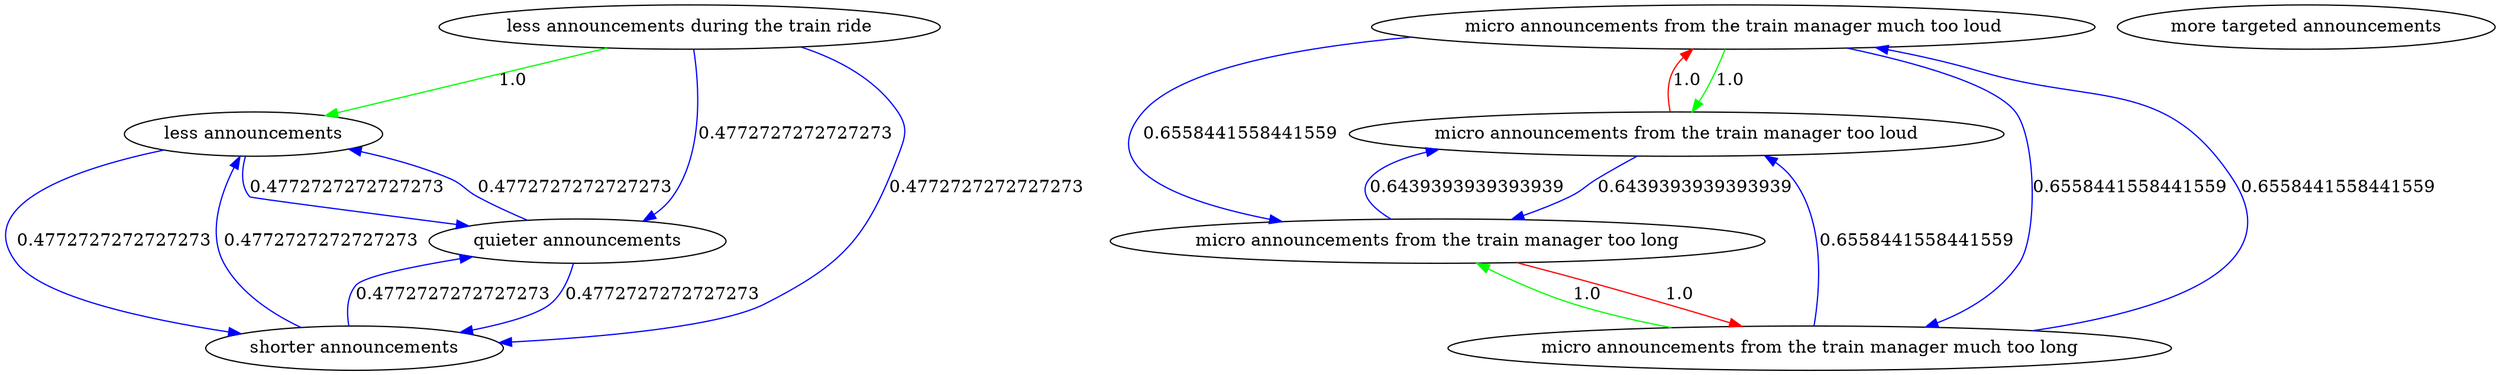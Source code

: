 digraph rawGraph {
"less announcements during the train ride";"less announcements";"micro announcements from the train manager much too loud";"micro announcements from the train manager too loud";"micro announcements from the train manager much too long";"micro announcements from the train manager too long";"more targeted announcements";"quieter announcements";"shorter announcements";"less announcements during the train ride" -> "less announcements" [label=1.0] [color=green]
"micro announcements from the train manager much too loud" -> "micro announcements from the train manager too loud" [label=1.0] [color=green]
"micro announcements from the train manager too loud" -> "micro announcements from the train manager much too loud" [label=1.0] [color=red]
"micro announcements from the train manager much too long" -> "micro announcements from the train manager too long" [label=1.0] [color=green]
"micro announcements from the train manager too long" -> "micro announcements from the train manager much too long" [label=1.0] [color=red]
"micro announcements from the train manager too loud" -> "micro announcements from the train manager too long" [label=0.6439393939393939] [color=blue]
"micro announcements from the train manager too long" -> "micro announcements from the train manager too loud" [label=0.6439393939393939] [color=blue]
"micro announcements from the train manager much too loud" -> "micro announcements from the train manager much too long" [label=0.6558441558441559] [color=blue]
"micro announcements from the train manager much too long" -> "micro announcements from the train manager much too loud" [label=0.6558441558441559] [color=blue]
"quieter announcements" -> "less announcements" [label=0.4772727272727273] [color=blue]
"less announcements" -> "quieter announcements" [label=0.4772727272727273] [color=blue]
"shorter announcements" -> "less announcements" [label=0.4772727272727273] [color=blue]
"less announcements" -> "shorter announcements" [label=0.4772727272727273] [color=blue]
"shorter announcements" -> "quieter announcements" [label=0.4772727272727273] [color=blue]
"quieter announcements" -> "shorter announcements" [label=0.4772727272727273] [color=blue]
"less announcements during the train ride" -> "shorter announcements" [label=0.4772727272727273] [color=blue]
"less announcements during the train ride" -> "quieter announcements" [label=0.4772727272727273] [color=blue]
"micro announcements from the train manager much too loud" -> "micro announcements from the train manager too long" [label=0.6558441558441559] [color=blue]
"micro announcements from the train manager much too long" -> "micro announcements from the train manager too loud" [label=0.6558441558441559] [color=blue]
}